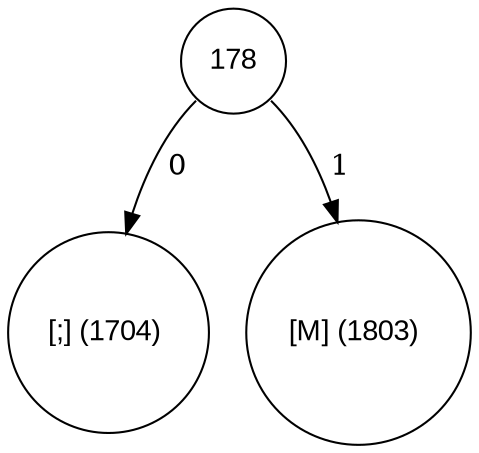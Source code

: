 digraph tree {
	node [fontname="Arial", shape="circle", width=0.5]; 

178:sw -> 59 [label = " 0"]; 
59 [label = "[;] (1704) "]; 
178:se -> 77 [label = " 1"]; 
77 [label = "[M] (1803) "]; 
}
